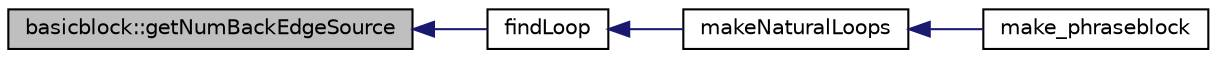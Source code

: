 digraph G
{
  edge [fontname="Helvetica",fontsize="10",labelfontname="Helvetica",labelfontsize="10"];
  node [fontname="Helvetica",fontsize="10",shape=record];
  rankdir=LR;
  Node1 [label="basicblock::getNumBackEdgeSource",height=0.2,width=0.4,color="black", fillcolor="grey75", style="filled" fontcolor="black"];
  Node1 -> Node2 [dir=back,color="midnightblue",fontsize="10",style="solid"];
  Node2 [label="findLoop",height=0.2,width=0.4,color="black", fillcolor="white", style="filled",URL="$make__phraseblock_8cpp.html#a56af37350d658e4fa9ba3e67058f82a2"];
  Node2 -> Node3 [dir=back,color="midnightblue",fontsize="10",style="solid"];
  Node3 [label="makeNaturalLoops",height=0.2,width=0.4,color="black", fillcolor="white", style="filled",URL="$make__phraseblock_8cpp.html#a533375cdbcbdab104ffd8c23db3f2b9d"];
  Node3 -> Node4 [dir=back,color="midnightblue",fontsize="10",style="solid"];
  Node4 [label="make_phraseblock",height=0.2,width=0.4,color="black", fillcolor="white", style="filled",URL="$make__phraseblock_8cpp.html#af5aea5750e9482dfe18f886b91b680b4"];
}
